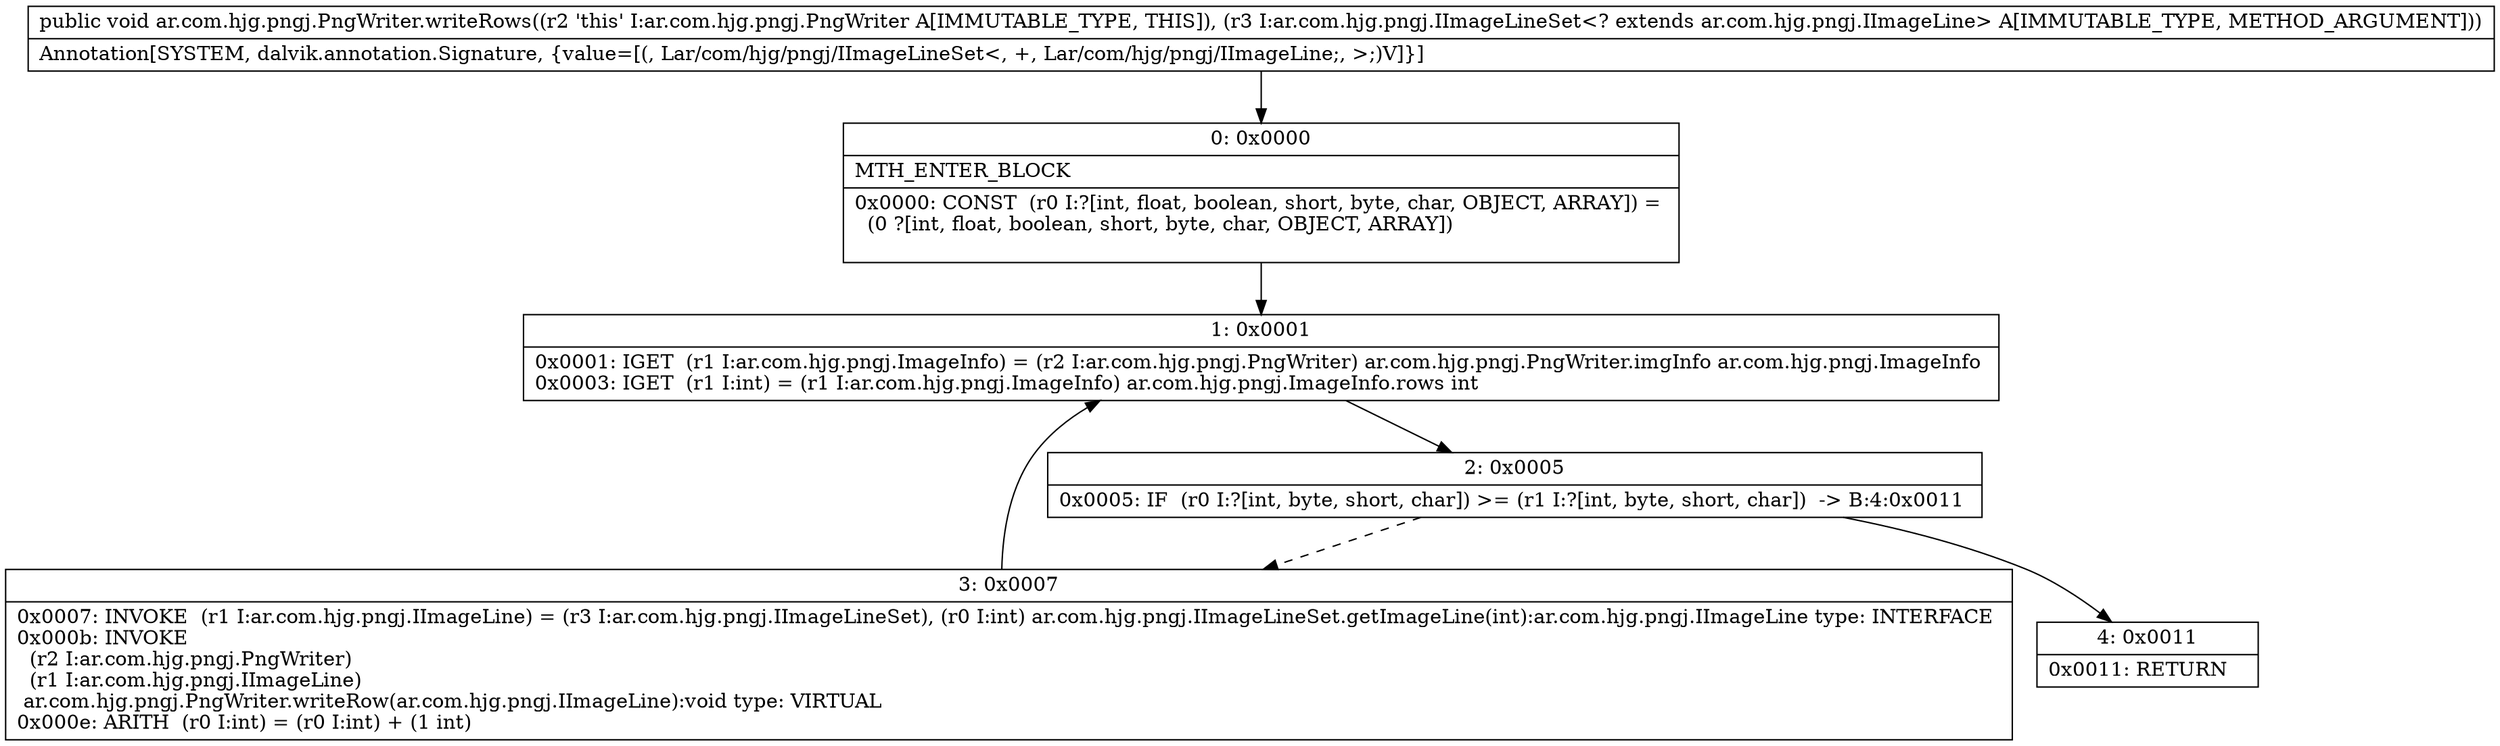 digraph "CFG forar.com.hjg.pngj.PngWriter.writeRows(Lar\/com\/hjg\/pngj\/IImageLineSet;)V" {
Node_0 [shape=record,label="{0\:\ 0x0000|MTH_ENTER_BLOCK\l|0x0000: CONST  (r0 I:?[int, float, boolean, short, byte, char, OBJECT, ARRAY]) = \l  (0 ?[int, float, boolean, short, byte, char, OBJECT, ARRAY])\l \l}"];
Node_1 [shape=record,label="{1\:\ 0x0001|0x0001: IGET  (r1 I:ar.com.hjg.pngj.ImageInfo) = (r2 I:ar.com.hjg.pngj.PngWriter) ar.com.hjg.pngj.PngWriter.imgInfo ar.com.hjg.pngj.ImageInfo \l0x0003: IGET  (r1 I:int) = (r1 I:ar.com.hjg.pngj.ImageInfo) ar.com.hjg.pngj.ImageInfo.rows int \l}"];
Node_2 [shape=record,label="{2\:\ 0x0005|0x0005: IF  (r0 I:?[int, byte, short, char]) \>= (r1 I:?[int, byte, short, char])  \-\> B:4:0x0011 \l}"];
Node_3 [shape=record,label="{3\:\ 0x0007|0x0007: INVOKE  (r1 I:ar.com.hjg.pngj.IImageLine) = (r3 I:ar.com.hjg.pngj.IImageLineSet), (r0 I:int) ar.com.hjg.pngj.IImageLineSet.getImageLine(int):ar.com.hjg.pngj.IImageLine type: INTERFACE \l0x000b: INVOKE  \l  (r2 I:ar.com.hjg.pngj.PngWriter)\l  (r1 I:ar.com.hjg.pngj.IImageLine)\l ar.com.hjg.pngj.PngWriter.writeRow(ar.com.hjg.pngj.IImageLine):void type: VIRTUAL \l0x000e: ARITH  (r0 I:int) = (r0 I:int) + (1 int) \l}"];
Node_4 [shape=record,label="{4\:\ 0x0011|0x0011: RETURN   \l}"];
MethodNode[shape=record,label="{public void ar.com.hjg.pngj.PngWriter.writeRows((r2 'this' I:ar.com.hjg.pngj.PngWriter A[IMMUTABLE_TYPE, THIS]), (r3 I:ar.com.hjg.pngj.IImageLineSet\<? extends ar.com.hjg.pngj.IImageLine\> A[IMMUTABLE_TYPE, METHOD_ARGUMENT]))  | Annotation[SYSTEM, dalvik.annotation.Signature, \{value=[(, Lar\/com\/hjg\/pngj\/IImageLineSet\<, +, Lar\/com\/hjg\/pngj\/IImageLine;, \>;)V]\}]\l}"];
MethodNode -> Node_0;
Node_0 -> Node_1;
Node_1 -> Node_2;
Node_2 -> Node_3[style=dashed];
Node_2 -> Node_4;
Node_3 -> Node_1;
}

